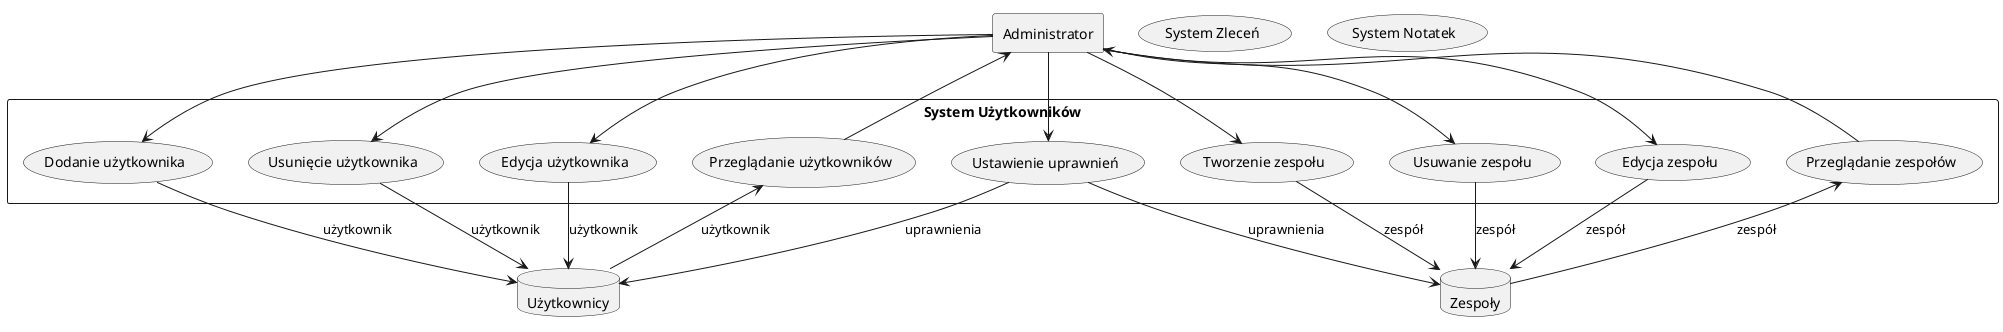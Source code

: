 
@startuml
    rectangle "Administrator" as admin
    rectangle "System Użytkowników" as sn{
	(Dodanie użytkownika) as add
	(Usunięcie użytkownika) as del
	(Edycja użytkownika) as edit
	(Przeglądanie użytkowników) as view
	(Ustawienie uprawnień) as perm
	(Tworzenie zespołu) as teamadd
	(Usuwanie zespołu) as teamdel
	(Edycja zespołu) as teamedit
	(Przeglądanie zespołów) as teamview
    }
    (System Zleceń) as sz
    (System Notatek) as su
    database "Użytkownicy" as dbu
    database "Zespoły" as dbz

    admin --> add
    admin --> del
    admin --> edit
    admin <-- view
    admin --> perm
    admin --> teamadd
    admin --> teamdel
    admin --> teamedit
    admin <-- teamview

    add --> dbu: użytkownik
    del --> dbu: użytkownik
    edit --> dbu: użytkownik
    view <-- dbu: użytkownik

    perm --> dbu: uprawnienia
    perm --> dbz: uprawnienia

    teamadd --> dbz: zespół
    teamdel --> dbz: zespół
    teamedit --> dbz: zespół
    teamview <-- dbz: zespół
@enduml
